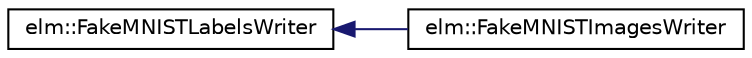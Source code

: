 digraph G
{
  edge [fontname="Helvetica",fontsize="10",labelfontname="Helvetica",labelfontsize="10"];
  node [fontname="Helvetica",fontsize="10",shape=record];
  rankdir="LR";
  Node1 [label="elm::FakeMNISTLabelsWriter",height=0.2,width=0.4,color="black", fillcolor="white", style="filled",URL="$classelm_1_1FakeMNISTLabelsWriter.html"];
  Node1 -> Node2 [dir="back",color="midnightblue",fontsize="10",style="solid",fontname="Helvetica"];
  Node2 [label="elm::FakeMNISTImagesWriter",height=0.2,width=0.4,color="black", fillcolor="white", style="filled",URL="$classelm_1_1FakeMNISTImagesWriter.html"];
}
